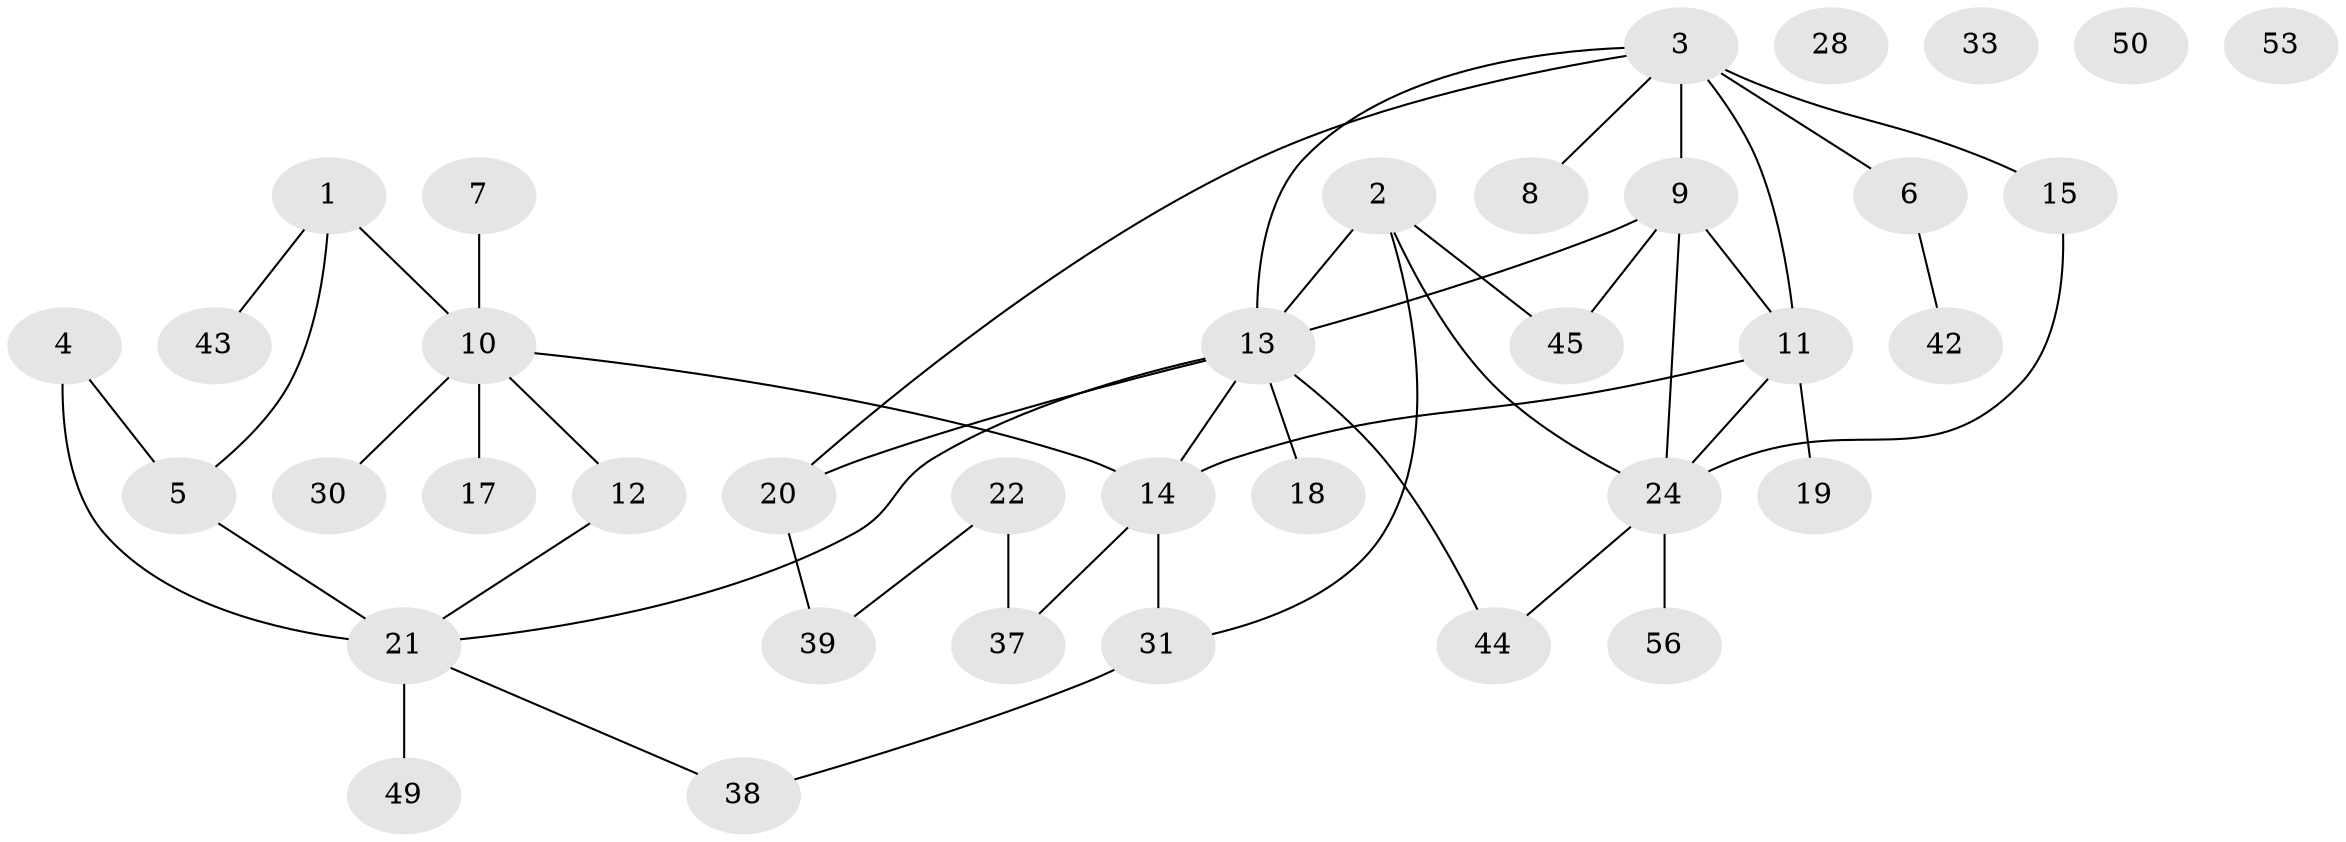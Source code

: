 // Generated by graph-tools (version 1.1) at 2025/23/03/03/25 07:23:28]
// undirected, 37 vertices, 47 edges
graph export_dot {
graph [start="1"]
  node [color=gray90,style=filled];
  1 [super="+23"];
  2 [super="+32"];
  3 [super="+52"];
  4 [super="+27"];
  5 [super="+55"];
  6 [super="+54"];
  7;
  8 [super="+16"];
  9 [super="+36"];
  10 [super="+35"];
  11 [super="+25"];
  12;
  13 [super="+26"];
  14 [super="+46"];
  15;
  17;
  18;
  19 [super="+41"];
  20 [super="+47"];
  21 [super="+58"];
  22 [super="+40"];
  24 [super="+29"];
  28;
  30;
  31 [super="+51"];
  33 [super="+34"];
  37 [super="+48"];
  38;
  39;
  42;
  43;
  44;
  45;
  49;
  50;
  53;
  56 [super="+57"];
  1 -- 43;
  1 -- 10;
  1 -- 5;
  2 -- 31;
  2 -- 13;
  2 -- 24;
  2 -- 45;
  3 -- 8;
  3 -- 13;
  3 -- 15;
  3 -- 20;
  3 -- 11;
  3 -- 9;
  3 -- 6;
  4 -- 21;
  4 -- 5;
  5 -- 21 [weight=2];
  6 -- 42;
  7 -- 10;
  9 -- 24;
  9 -- 45;
  9 -- 13;
  9 -- 11;
  10 -- 12;
  10 -- 17;
  10 -- 30;
  10 -- 14;
  11 -- 24;
  11 -- 14;
  11 -- 19;
  12 -- 21;
  13 -- 14;
  13 -- 18;
  13 -- 44;
  13 -- 21;
  13 -- 20;
  14 -- 37;
  14 -- 31;
  15 -- 24;
  20 -- 39;
  21 -- 49;
  21 -- 38;
  22 -- 37;
  22 -- 39;
  24 -- 44;
  24 -- 56;
  31 -- 38;
}
